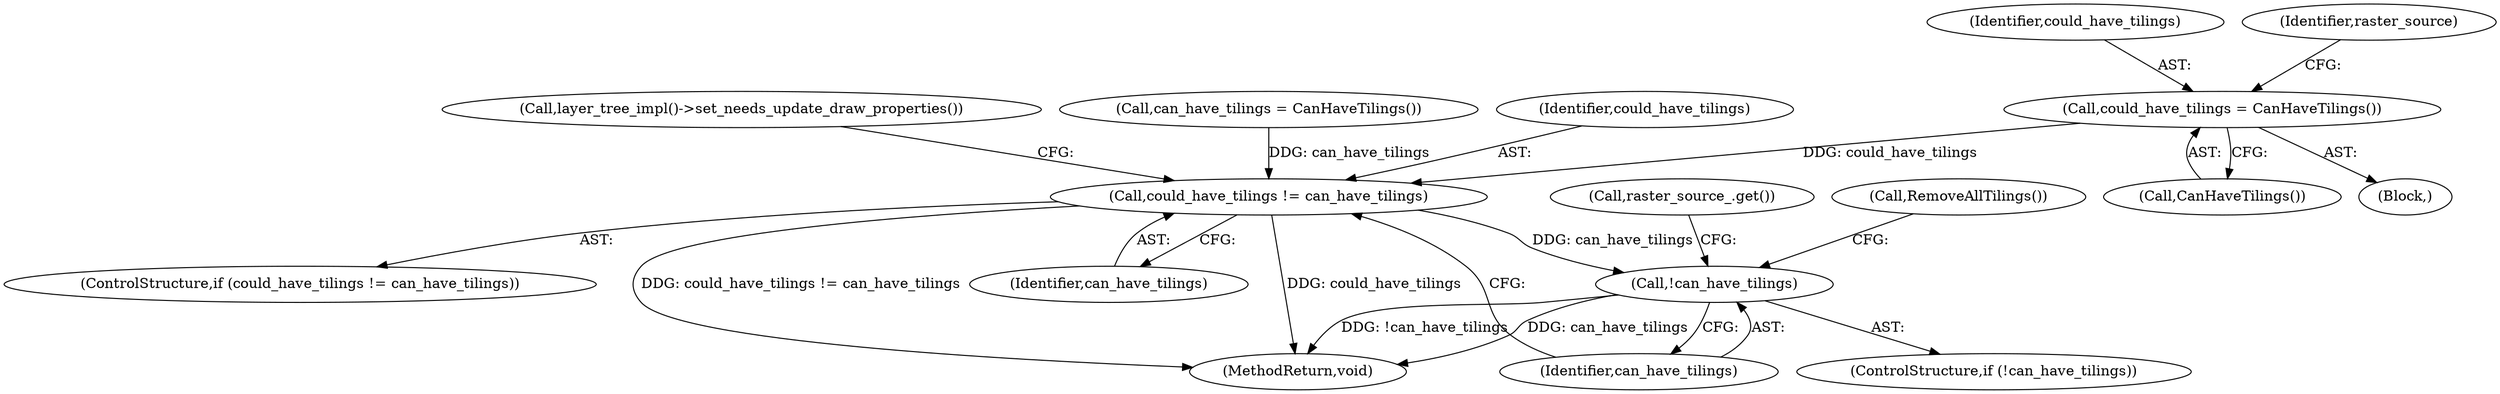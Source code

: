 digraph "1_Chrome_d193f6bb5aa5bdc05e07f314abacf7d7bc466d3d_1@del" {
"1000120" [label="(Call,could_have_tilings = CanHaveTilings())"];
"1000133" [label="(Call,could_have_tilings != can_have_tilings)"];
"1000138" [label="(Call,!can_have_tilings)"];
"1000121" [label="(Identifier,could_have_tilings)"];
"1000104" [label="(Block,)"];
"1000136" [label="(Call,layer_tree_impl()->set_needs_update_draw_properties())"];
"1000139" [label="(Identifier,can_have_tilings)"];
"1000149" [label="(MethodReturn,void)"];
"1000135" [label="(Identifier,can_have_tilings)"];
"1000132" [label="(ControlStructure,if (could_have_tilings != can_have_tilings))"];
"1000129" [label="(Call,can_have_tilings = CanHaveTilings())"];
"1000138" [label="(Call,!can_have_tilings)"];
"1000137" [label="(ControlStructure,if (!can_have_tilings))"];
"1000141" [label="(Call,RemoveAllTilings())"];
"1000124" [label="(Identifier,raster_source)"];
"1000120" [label="(Call,could_have_tilings = CanHaveTilings())"];
"1000144" [label="(Call,raster_source_.get())"];
"1000133" [label="(Call,could_have_tilings != can_have_tilings)"];
"1000122" [label="(Call,CanHaveTilings())"];
"1000134" [label="(Identifier,could_have_tilings)"];
"1000120" -> "1000104"  [label="AST: "];
"1000120" -> "1000122"  [label="CFG: "];
"1000121" -> "1000120"  [label="AST: "];
"1000122" -> "1000120"  [label="AST: "];
"1000124" -> "1000120"  [label="CFG: "];
"1000120" -> "1000133"  [label="DDG: could_have_tilings"];
"1000133" -> "1000132"  [label="AST: "];
"1000133" -> "1000135"  [label="CFG: "];
"1000134" -> "1000133"  [label="AST: "];
"1000135" -> "1000133"  [label="AST: "];
"1000136" -> "1000133"  [label="CFG: "];
"1000139" -> "1000133"  [label="CFG: "];
"1000133" -> "1000149"  [label="DDG: could_have_tilings"];
"1000133" -> "1000149"  [label="DDG: could_have_tilings != can_have_tilings"];
"1000129" -> "1000133"  [label="DDG: can_have_tilings"];
"1000133" -> "1000138"  [label="DDG: can_have_tilings"];
"1000138" -> "1000137"  [label="AST: "];
"1000138" -> "1000139"  [label="CFG: "];
"1000139" -> "1000138"  [label="AST: "];
"1000141" -> "1000138"  [label="CFG: "];
"1000144" -> "1000138"  [label="CFG: "];
"1000138" -> "1000149"  [label="DDG: !can_have_tilings"];
"1000138" -> "1000149"  [label="DDG: can_have_tilings"];
}
